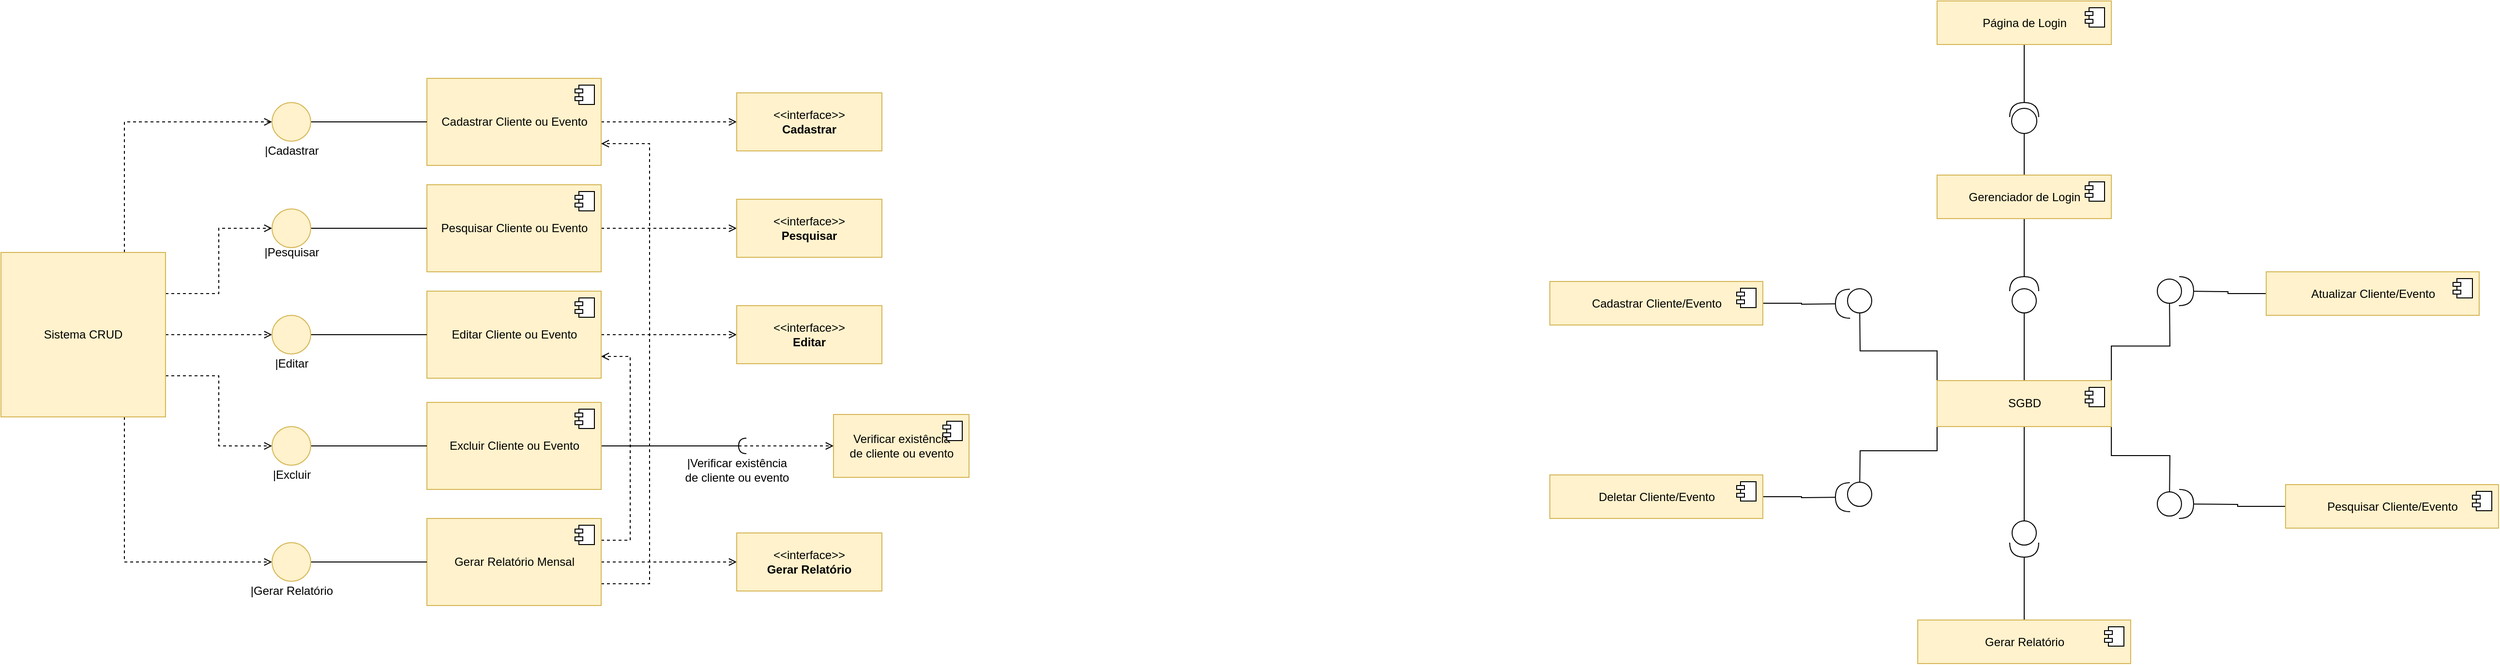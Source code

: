 <mxfile version="16.6.4" type="device"><diagram id="NqOJSUsrtixPWBbFnNDD" name="Page-1"><mxGraphModel dx="1377" dy="764" grid="1" gridSize="10" guides="1" tooltips="1" connect="1" arrows="1" fold="1" page="1" pageScale="1" pageWidth="827" pageHeight="1169" math="0" shadow="0"><root><mxCell id="0"/><mxCell id="1" parent="0"/><mxCell id="I5S00qc6RvP0SXO1JIYr-50" style="edgeStyle=orthogonalEdgeStyle;rounded=0;orthogonalLoop=1;jettySize=auto;html=1;exitX=1;exitY=0.5;exitDx=0;exitDy=0;dashed=1;endArrow=open;endFill=0;" parent="1" source="I5S00qc6RvP0SXO1JIYr-1" edge="1"><mxGeometry relative="1" as="geometry"><mxPoint x="760" y="165" as="targetPoint"/></mxGeometry></mxCell><mxCell id="I5S00qc6RvP0SXO1JIYr-1" value="Cadastrar Cliente ou Evento" style="html=1;dropTarget=0;fillColor=#fff2cc;strokeColor=#d6b656;" parent="1" vertex="1"><mxGeometry x="440" y="120" width="180" height="90" as="geometry"/></mxCell><mxCell id="I5S00qc6RvP0SXO1JIYr-2" value="" style="shape=module;jettyWidth=8;jettyHeight=4;" parent="I5S00qc6RvP0SXO1JIYr-1" vertex="1"><mxGeometry x="1" width="20" height="20" relative="1" as="geometry"><mxPoint x="-27" y="7" as="offset"/></mxGeometry></mxCell><mxCell id="I5S00qc6RvP0SXO1JIYr-52" style="edgeStyle=orthogonalEdgeStyle;rounded=0;orthogonalLoop=1;jettySize=auto;html=1;exitX=1;exitY=0.5;exitDx=0;exitDy=0;dashed=1;endArrow=open;endFill=0;" parent="1" source="I5S00qc6RvP0SXO1JIYr-3" edge="1"><mxGeometry relative="1" as="geometry"><mxPoint x="760" y="385" as="targetPoint"/></mxGeometry></mxCell><mxCell id="I5S00qc6RvP0SXO1JIYr-3" value="Editar Cliente ou Evento" style="html=1;dropTarget=0;fillColor=#fff2cc;strokeColor=#d6b656;" parent="1" vertex="1"><mxGeometry x="440" y="340" width="180" height="90" as="geometry"/></mxCell><mxCell id="I5S00qc6RvP0SXO1JIYr-4" value="" style="shape=module;jettyWidth=8;jettyHeight=4;" parent="I5S00qc6RvP0SXO1JIYr-3" vertex="1"><mxGeometry x="1" width="20" height="20" relative="1" as="geometry"><mxPoint x="-27" y="7" as="offset"/></mxGeometry></mxCell><mxCell id="I5S00qc6RvP0SXO1JIYr-42" style="edgeStyle=orthogonalEdgeStyle;rounded=0;orthogonalLoop=1;jettySize=auto;html=1;exitX=1;exitY=0.25;exitDx=0;exitDy=0;entryX=1;entryY=0.75;entryDx=0;entryDy=0;endArrow=open;endFill=0;dashed=1;" parent="1" source="I5S00qc6RvP0SXO1JIYr-5" target="I5S00qc6RvP0SXO1JIYr-3" edge="1"><mxGeometry relative="1" as="geometry"><Array as="points"><mxPoint x="650" y="598"/><mxPoint x="650" y="408"/></Array></mxGeometry></mxCell><mxCell id="I5S00qc6RvP0SXO1JIYr-44" style="edgeStyle=orthogonalEdgeStyle;rounded=0;orthogonalLoop=1;jettySize=auto;html=1;exitX=1;exitY=0.75;exitDx=0;exitDy=0;entryX=1;entryY=0.75;entryDx=0;entryDy=0;endArrow=open;endFill=0;dashed=1;" parent="1" source="I5S00qc6RvP0SXO1JIYr-5" target="I5S00qc6RvP0SXO1JIYr-1" edge="1"><mxGeometry relative="1" as="geometry"><Array as="points"><mxPoint x="670" y="643"/><mxPoint x="670" y="188"/></Array></mxGeometry></mxCell><mxCell id="I5S00qc6RvP0SXO1JIYr-53" style="edgeStyle=orthogonalEdgeStyle;rounded=0;orthogonalLoop=1;jettySize=auto;html=1;exitX=1;exitY=0.5;exitDx=0;exitDy=0;dashed=1;endArrow=open;endFill=0;" parent="1" source="I5S00qc6RvP0SXO1JIYr-5" edge="1"><mxGeometry relative="1" as="geometry"><mxPoint x="760" y="620" as="targetPoint"/></mxGeometry></mxCell><mxCell id="I5S00qc6RvP0SXO1JIYr-5" value="Gerar Relatório Mensal" style="html=1;dropTarget=0;fillColor=#fff2cc;strokeColor=#d6b656;" parent="1" vertex="1"><mxGeometry x="440" y="575" width="180" height="90" as="geometry"/></mxCell><mxCell id="I5S00qc6RvP0SXO1JIYr-6" value="" style="shape=module;jettyWidth=8;jettyHeight=4;" parent="I5S00qc6RvP0SXO1JIYr-5" vertex="1"><mxGeometry x="1" width="20" height="20" relative="1" as="geometry"><mxPoint x="-27" y="7" as="offset"/></mxGeometry></mxCell><mxCell id="I5S00qc6RvP0SXO1JIYr-47" style="edgeStyle=orthogonalEdgeStyle;rounded=0;orthogonalLoop=1;jettySize=auto;html=1;exitX=1;exitY=0.5;exitDx=0;exitDy=0;endArrow=halfCircle;endFill=0;" parent="1" source="I5S00qc6RvP0SXO1JIYr-7" edge="1"><mxGeometry relative="1" as="geometry"><mxPoint x="770" y="500" as="targetPoint"/></mxGeometry></mxCell><mxCell id="I5S00qc6RvP0SXO1JIYr-7" value="Excluir Cliente ou Evento" style="html=1;dropTarget=0;fillColor=#fff2cc;strokeColor=#d6b656;" parent="1" vertex="1"><mxGeometry x="440" y="455" width="180" height="90" as="geometry"/></mxCell><mxCell id="I5S00qc6RvP0SXO1JIYr-8" value="" style="shape=module;jettyWidth=8;jettyHeight=4;" parent="I5S00qc6RvP0SXO1JIYr-7" vertex="1"><mxGeometry x="1" width="20" height="20" relative="1" as="geometry"><mxPoint x="-27" y="7" as="offset"/></mxGeometry></mxCell><mxCell id="I5S00qc6RvP0SXO1JIYr-51" style="edgeStyle=orthogonalEdgeStyle;rounded=0;orthogonalLoop=1;jettySize=auto;html=1;exitX=1;exitY=0.5;exitDx=0;exitDy=0;dashed=1;endArrow=open;endFill=0;" parent="1" source="I5S00qc6RvP0SXO1JIYr-9" edge="1"><mxGeometry relative="1" as="geometry"><mxPoint x="760" y="275" as="targetPoint"/></mxGeometry></mxCell><mxCell id="I5S00qc6RvP0SXO1JIYr-9" value="Pesquisar Cliente ou Evento" style="html=1;dropTarget=0;fillColor=#fff2cc;strokeColor=#d6b656;" parent="1" vertex="1"><mxGeometry x="440" y="230" width="180" height="90" as="geometry"/></mxCell><mxCell id="I5S00qc6RvP0SXO1JIYr-10" value="" style="shape=module;jettyWidth=8;jettyHeight=4;" parent="I5S00qc6RvP0SXO1JIYr-9" vertex="1"><mxGeometry x="1" width="20" height="20" relative="1" as="geometry"><mxPoint x="-27" y="7" as="offset"/></mxGeometry></mxCell><mxCell id="I5S00qc6RvP0SXO1JIYr-24" style="edgeStyle=orthogonalEdgeStyle;rounded=0;orthogonalLoop=1;jettySize=auto;html=1;exitX=0.75;exitY=0;exitDx=0;exitDy=0;entryX=0;entryY=0.5;entryDx=0;entryDy=0;endArrow=open;endFill=0;dashed=1;" parent="1" source="I5S00qc6RvP0SXO1JIYr-11" target="I5S00qc6RvP0SXO1JIYr-13" edge="1"><mxGeometry relative="1" as="geometry"/></mxCell><mxCell id="I5S00qc6RvP0SXO1JIYr-25" style="edgeStyle=orthogonalEdgeStyle;rounded=0;orthogonalLoop=1;jettySize=auto;html=1;exitX=1;exitY=0.25;exitDx=0;exitDy=0;entryX=0;entryY=0.5;entryDx=0;entryDy=0;endArrow=open;endFill=0;dashed=1;" parent="1" source="I5S00qc6RvP0SXO1JIYr-11" target="I5S00qc6RvP0SXO1JIYr-12" edge="1"><mxGeometry relative="1" as="geometry"/></mxCell><mxCell id="I5S00qc6RvP0SXO1JIYr-26" style="edgeStyle=orthogonalEdgeStyle;rounded=0;orthogonalLoop=1;jettySize=auto;html=1;exitX=1;exitY=0.5;exitDx=0;exitDy=0;entryX=0;entryY=0.5;entryDx=0;entryDy=0;endArrow=open;endFill=0;dashed=1;" parent="1" source="I5S00qc6RvP0SXO1JIYr-11" target="I5S00qc6RvP0SXO1JIYr-14" edge="1"><mxGeometry relative="1" as="geometry"/></mxCell><mxCell id="I5S00qc6RvP0SXO1JIYr-27" style="edgeStyle=orthogonalEdgeStyle;rounded=0;orthogonalLoop=1;jettySize=auto;html=1;exitX=1;exitY=0.75;exitDx=0;exitDy=0;entryX=0;entryY=0.5;entryDx=0;entryDy=0;endArrow=open;endFill=0;dashed=1;" parent="1" source="I5S00qc6RvP0SXO1JIYr-11" target="I5S00qc6RvP0SXO1JIYr-15" edge="1"><mxGeometry relative="1" as="geometry"/></mxCell><mxCell id="I5S00qc6RvP0SXO1JIYr-28" style="edgeStyle=orthogonalEdgeStyle;rounded=0;orthogonalLoop=1;jettySize=auto;html=1;exitX=0.75;exitY=1;exitDx=0;exitDy=0;entryX=0;entryY=0.5;entryDx=0;entryDy=0;endArrow=open;endFill=0;dashed=1;" parent="1" source="I5S00qc6RvP0SXO1JIYr-11" target="I5S00qc6RvP0SXO1JIYr-16" edge="1"><mxGeometry relative="1" as="geometry"/></mxCell><mxCell id="I5S00qc6RvP0SXO1JIYr-11" value="Sistema CRUD" style="whiteSpace=wrap;html=1;aspect=fixed;fillColor=#fff2cc;strokeColor=#d6b656;" parent="1" vertex="1"><mxGeometry y="300" width="170" height="170" as="geometry"/></mxCell><mxCell id="I5S00qc6RvP0SXO1JIYr-34" style="edgeStyle=orthogonalEdgeStyle;rounded=0;orthogonalLoop=1;jettySize=auto;html=1;exitX=1;exitY=0.5;exitDx=0;exitDy=0;entryX=0;entryY=0.5;entryDx=0;entryDy=0;endArrow=none;endFill=0;" parent="1" source="I5S00qc6RvP0SXO1JIYr-12" target="I5S00qc6RvP0SXO1JIYr-9" edge="1"><mxGeometry relative="1" as="geometry"/></mxCell><mxCell id="I5S00qc6RvP0SXO1JIYr-12" value="" style="ellipse;whiteSpace=wrap;html=1;aspect=fixed;fillColor=#fff2cc;strokeColor=#d6b656;" parent="1" vertex="1"><mxGeometry x="280" y="255" width="40" height="40" as="geometry"/></mxCell><mxCell id="I5S00qc6RvP0SXO1JIYr-33" style="edgeStyle=orthogonalEdgeStyle;rounded=0;orthogonalLoop=1;jettySize=auto;html=1;exitX=1;exitY=0.5;exitDx=0;exitDy=0;entryX=0;entryY=0.5;entryDx=0;entryDy=0;endArrow=none;endFill=0;" parent="1" source="I5S00qc6RvP0SXO1JIYr-13" target="I5S00qc6RvP0SXO1JIYr-1" edge="1"><mxGeometry relative="1" as="geometry"/></mxCell><mxCell id="I5S00qc6RvP0SXO1JIYr-13" value="" style="ellipse;whiteSpace=wrap;html=1;aspect=fixed;fillColor=#fff2cc;strokeColor=#d6b656;" parent="1" vertex="1"><mxGeometry x="280" y="145" width="40" height="40" as="geometry"/></mxCell><mxCell id="I5S00qc6RvP0SXO1JIYr-35" style="edgeStyle=orthogonalEdgeStyle;rounded=0;orthogonalLoop=1;jettySize=auto;html=1;exitX=1;exitY=0.5;exitDx=0;exitDy=0;entryX=0;entryY=0.5;entryDx=0;entryDy=0;endArrow=none;endFill=0;" parent="1" source="I5S00qc6RvP0SXO1JIYr-14" target="I5S00qc6RvP0SXO1JIYr-3" edge="1"><mxGeometry relative="1" as="geometry"/></mxCell><mxCell id="I5S00qc6RvP0SXO1JIYr-14" value="" style="ellipse;whiteSpace=wrap;html=1;aspect=fixed;fillColor=#fff2cc;strokeColor=#d6b656;" parent="1" vertex="1"><mxGeometry x="280" y="365" width="40" height="40" as="geometry"/></mxCell><mxCell id="I5S00qc6RvP0SXO1JIYr-36" style="edgeStyle=orthogonalEdgeStyle;rounded=0;orthogonalLoop=1;jettySize=auto;html=1;exitX=1;exitY=0.5;exitDx=0;exitDy=0;entryX=0;entryY=0.5;entryDx=0;entryDy=0;endArrow=none;endFill=0;" parent="1" source="I5S00qc6RvP0SXO1JIYr-15" target="I5S00qc6RvP0SXO1JIYr-7" edge="1"><mxGeometry relative="1" as="geometry"/></mxCell><mxCell id="I5S00qc6RvP0SXO1JIYr-15" value="" style="ellipse;whiteSpace=wrap;html=1;aspect=fixed;fillColor=#fff2cc;strokeColor=#d6b656;" parent="1" vertex="1"><mxGeometry x="280" y="480" width="40" height="40" as="geometry"/></mxCell><mxCell id="I5S00qc6RvP0SXO1JIYr-38" style="edgeStyle=orthogonalEdgeStyle;rounded=0;orthogonalLoop=1;jettySize=auto;html=1;exitX=1;exitY=0.5;exitDx=0;exitDy=0;entryX=0;entryY=0.5;entryDx=0;entryDy=0;endArrow=none;endFill=0;" parent="1" source="I5S00qc6RvP0SXO1JIYr-16" target="I5S00qc6RvP0SXO1JIYr-5" edge="1"><mxGeometry relative="1" as="geometry"/></mxCell><mxCell id="I5S00qc6RvP0SXO1JIYr-16" value="" style="ellipse;whiteSpace=wrap;html=1;aspect=fixed;fillColor=#fff2cc;strokeColor=#d6b656;" parent="1" vertex="1"><mxGeometry x="280" y="600" width="40" height="40" as="geometry"/></mxCell><mxCell id="I5S00qc6RvP0SXO1JIYr-17" value="|Cadastrar" style="text;html=1;align=center;verticalAlign=middle;resizable=0;points=[];autosize=1;strokeColor=none;fillColor=none;" parent="1" vertex="1"><mxGeometry x="265" y="185" width="70" height="20" as="geometry"/></mxCell><mxCell id="I5S00qc6RvP0SXO1JIYr-18" value="|Pesquisar" style="text;html=1;align=center;verticalAlign=middle;resizable=0;points=[];autosize=1;strokeColor=none;fillColor=none;" parent="1" vertex="1"><mxGeometry x="265" y="290" width="70" height="20" as="geometry"/></mxCell><mxCell id="I5S00qc6RvP0SXO1JIYr-19" value="|Editar" style="text;html=1;align=center;verticalAlign=middle;resizable=0;points=[];autosize=1;strokeColor=none;fillColor=none;" parent="1" vertex="1"><mxGeometry x="275" y="405" width="50" height="20" as="geometry"/></mxCell><mxCell id="I5S00qc6RvP0SXO1JIYr-21" value="|Excluir" style="text;html=1;align=center;verticalAlign=middle;resizable=0;points=[];autosize=1;strokeColor=none;fillColor=none;" parent="1" vertex="1"><mxGeometry x="275" y="520" width="50" height="20" as="geometry"/></mxCell><mxCell id="I5S00qc6RvP0SXO1JIYr-22" value="|Gerar Relatório" style="text;html=1;align=center;verticalAlign=middle;resizable=0;points=[];autosize=1;strokeColor=none;fillColor=none;" parent="1" vertex="1"><mxGeometry x="250" y="640" width="100" height="20" as="geometry"/></mxCell><mxCell id="I5S00qc6RvP0SXO1JIYr-45" value="Verificar existência &lt;br&gt;de cliente ou evento" style="html=1;dropTarget=0;fillColor=#fff2cc;strokeColor=#d6b656;" parent="1" vertex="1"><mxGeometry x="860" y="467.5" width="140" height="65" as="geometry"/></mxCell><mxCell id="I5S00qc6RvP0SXO1JIYr-46" value="" style="shape=module;jettyWidth=8;jettyHeight=4;" parent="I5S00qc6RvP0SXO1JIYr-45" vertex="1"><mxGeometry x="1" width="20" height="20" relative="1" as="geometry"><mxPoint x="-27" y="7" as="offset"/></mxGeometry></mxCell><mxCell id="I5S00qc6RvP0SXO1JIYr-48" value="" style="endArrow=open;html=1;rounded=0;endFill=0;dashed=1;entryX=0;entryY=0.5;entryDx=0;entryDy=0;" parent="1" target="I5S00qc6RvP0SXO1JIYr-45" edge="1"><mxGeometry width="50" height="50" relative="1" as="geometry"><mxPoint x="720" y="500" as="sourcePoint"/><mxPoint x="770" y="455" as="targetPoint"/></mxGeometry></mxCell><mxCell id="I5S00qc6RvP0SXO1JIYr-49" value="|Verificar existência&lt;br&gt;de cliente ou evento" style="text;html=1;align=center;verticalAlign=middle;resizable=0;points=[];autosize=1;strokeColor=none;fillColor=none;" parent="1" vertex="1"><mxGeometry x="700" y="510" width="120" height="30" as="geometry"/></mxCell><mxCell id="I5S00qc6RvP0SXO1JIYr-54" value="&lt;span&gt;&amp;lt;&amp;lt;interface&amp;gt;&amp;gt;&lt;br&gt;&lt;b&gt;Editar&lt;/b&gt;&lt;br&gt;&lt;/span&gt;" style="rounded=0;whiteSpace=wrap;html=1;fillColor=#fff2cc;strokeColor=#d6b656;" parent="1" vertex="1"><mxGeometry x="760" y="355" width="150" height="60" as="geometry"/></mxCell><mxCell id="I5S00qc6RvP0SXO1JIYr-55" value="&lt;span&gt;&amp;lt;&amp;lt;interface&amp;gt;&amp;gt;&lt;br&gt;&lt;b&gt;Pesquisar&lt;/b&gt;&lt;br&gt;&lt;/span&gt;" style="rounded=0;whiteSpace=wrap;html=1;fillColor=#fff2cc;strokeColor=#d6b656;" parent="1" vertex="1"><mxGeometry x="760" y="245" width="150" height="60" as="geometry"/></mxCell><mxCell id="I5S00qc6RvP0SXO1JIYr-56" value="&amp;lt;&amp;lt;interface&amp;gt;&amp;gt;&lt;br&gt;&lt;b&gt;Cadastrar&lt;/b&gt;" style="rounded=0;whiteSpace=wrap;html=1;fillColor=#fff2cc;strokeColor=#d6b656;" parent="1" vertex="1"><mxGeometry x="760" y="135" width="150" height="60" as="geometry"/></mxCell><mxCell id="I5S00qc6RvP0SXO1JIYr-57" value="&lt;span&gt;&amp;lt;&amp;lt;interface&amp;gt;&amp;gt;&lt;br&gt;&lt;b&gt;Gerar Relatório&lt;/b&gt;&lt;br&gt;&lt;/span&gt;" style="rounded=0;whiteSpace=wrap;html=1;fillColor=#fff2cc;strokeColor=#d6b656;" parent="1" vertex="1"><mxGeometry x="760" y="590" width="150" height="60" as="geometry"/></mxCell><mxCell id="kIVoWJO5QsRD8CcvvGFk-33" style="edgeStyle=orthogonalEdgeStyle;rounded=0;orthogonalLoop=1;jettySize=auto;html=1;exitX=0.5;exitY=1;exitDx=0;exitDy=0;fontSize=20;endArrow=halfCircle;endFill=0;endSize=13;" edge="1" parent="1" source="kIVoWJO5QsRD8CcvvGFk-3"><mxGeometry relative="1" as="geometry"><mxPoint x="2090" y="160" as="targetPoint"/></mxGeometry></mxCell><mxCell id="kIVoWJO5QsRD8CcvvGFk-3" value="Página de Login" style="html=1;dropTarget=0;fillColor=#fff2cc;strokeColor=#d6b656;" vertex="1" parent="1"><mxGeometry x="2000" y="40" width="180" height="45" as="geometry"/></mxCell><mxCell id="kIVoWJO5QsRD8CcvvGFk-4" value="" style="shape=module;jettyWidth=8;jettyHeight=4;" vertex="1" parent="kIVoWJO5QsRD8CcvvGFk-3"><mxGeometry x="1" width="20" height="20" relative="1" as="geometry"><mxPoint x="-27" y="7" as="offset"/></mxGeometry></mxCell><mxCell id="kIVoWJO5QsRD8CcvvGFk-21" style="edgeStyle=orthogonalEdgeStyle;rounded=0;orthogonalLoop=1;jettySize=auto;html=1;exitX=0.5;exitY=0;exitDx=0;exitDy=0;fontSize=20;endArrow=oval;endFill=0;endSize=25;" edge="1" parent="1" source="kIVoWJO5QsRD8CcvvGFk-5"><mxGeometry relative="1" as="geometry"><mxPoint x="2090" y="350" as="targetPoint"/></mxGeometry></mxCell><mxCell id="kIVoWJO5QsRD8CcvvGFk-22" style="edgeStyle=orthogonalEdgeStyle;rounded=0;orthogonalLoop=1;jettySize=auto;html=1;exitX=1;exitY=0;exitDx=0;exitDy=0;fontSize=20;endArrow=oval;endFill=0;endSize=25;" edge="1" parent="1" source="kIVoWJO5QsRD8CcvvGFk-5"><mxGeometry relative="1" as="geometry"><mxPoint x="2240" y="340" as="targetPoint"/></mxGeometry></mxCell><mxCell id="kIVoWJO5QsRD8CcvvGFk-23" style="edgeStyle=orthogonalEdgeStyle;rounded=0;orthogonalLoop=1;jettySize=auto;html=1;exitX=1;exitY=1;exitDx=0;exitDy=0;fontSize=20;endArrow=oval;endFill=0;endSize=25;" edge="1" parent="1" source="kIVoWJO5QsRD8CcvvGFk-5"><mxGeometry relative="1" as="geometry"><mxPoint x="2240" y="560" as="targetPoint"/></mxGeometry></mxCell><mxCell id="kIVoWJO5QsRD8CcvvGFk-24" style="edgeStyle=orthogonalEdgeStyle;rounded=0;orthogonalLoop=1;jettySize=auto;html=1;exitX=0.5;exitY=1;exitDx=0;exitDy=0;fontSize=20;endArrow=oval;endFill=0;endSize=25;" edge="1" parent="1" source="kIVoWJO5QsRD8CcvvGFk-5"><mxGeometry relative="1" as="geometry"><mxPoint x="2090" y="590" as="targetPoint"/></mxGeometry></mxCell><mxCell id="kIVoWJO5QsRD8CcvvGFk-25" style="edgeStyle=orthogonalEdgeStyle;rounded=0;orthogonalLoop=1;jettySize=auto;html=1;exitX=0;exitY=1;exitDx=0;exitDy=0;fontSize=20;endArrow=oval;endFill=0;endSize=25;" edge="1" parent="1" source="kIVoWJO5QsRD8CcvvGFk-5"><mxGeometry relative="1" as="geometry"><mxPoint x="1920" y="550" as="targetPoint"/></mxGeometry></mxCell><mxCell id="kIVoWJO5QsRD8CcvvGFk-26" style="edgeStyle=orthogonalEdgeStyle;rounded=0;orthogonalLoop=1;jettySize=auto;html=1;exitX=0;exitY=0;exitDx=0;exitDy=0;fontSize=20;endArrow=oval;endFill=0;endSize=25;" edge="1" parent="1" source="kIVoWJO5QsRD8CcvvGFk-5"><mxGeometry relative="1" as="geometry"><mxPoint x="1920" y="350" as="targetPoint"/></mxGeometry></mxCell><mxCell id="kIVoWJO5QsRD8CcvvGFk-5" value="SGBD" style="html=1;dropTarget=0;fillColor=#fff2cc;strokeColor=#d6b656;" vertex="1" parent="1"><mxGeometry x="2000" y="432.5" width="180" height="47.5" as="geometry"/></mxCell><mxCell id="kIVoWJO5QsRD8CcvvGFk-6" value="" style="shape=module;jettyWidth=8;jettyHeight=4;" vertex="1" parent="kIVoWJO5QsRD8CcvvGFk-5"><mxGeometry x="1" width="20" height="20" relative="1" as="geometry"><mxPoint x="-27" y="7" as="offset"/></mxGeometry></mxCell><mxCell id="kIVoWJO5QsRD8CcvvGFk-32" style="edgeStyle=orthogonalEdgeStyle;rounded=0;orthogonalLoop=1;jettySize=auto;html=1;exitX=0.5;exitY=1;exitDx=0;exitDy=0;fontSize=20;endArrow=halfCircle;endFill=0;endSize=13;" edge="1" parent="1" source="kIVoWJO5QsRD8CcvvGFk-9"><mxGeometry relative="1" as="geometry"><mxPoint x="2090" y="340" as="targetPoint"/></mxGeometry></mxCell><mxCell id="kIVoWJO5QsRD8CcvvGFk-36" style="edgeStyle=orthogonalEdgeStyle;rounded=0;orthogonalLoop=1;jettySize=auto;html=1;exitX=0.5;exitY=0;exitDx=0;exitDy=0;fontSize=20;endArrow=circle;endFill=0;startSize=11;endSize=12;" edge="1" parent="1" source="kIVoWJO5QsRD8CcvvGFk-9"><mxGeometry relative="1" as="geometry"><mxPoint x="2090" y="150" as="targetPoint"/></mxGeometry></mxCell><mxCell id="kIVoWJO5QsRD8CcvvGFk-9" value="Gerenciador de Login" style="html=1;dropTarget=0;fillColor=#fff2cc;strokeColor=#d6b656;" vertex="1" parent="1"><mxGeometry x="2000" y="220" width="180" height="45" as="geometry"/></mxCell><mxCell id="kIVoWJO5QsRD8CcvvGFk-10" value="" style="shape=module;jettyWidth=8;jettyHeight=4;" vertex="1" parent="kIVoWJO5QsRD8CcvvGFk-9"><mxGeometry x="1" width="20" height="20" relative="1" as="geometry"><mxPoint x="-27" y="7" as="offset"/></mxGeometry></mxCell><mxCell id="kIVoWJO5QsRD8CcvvGFk-31" style="edgeStyle=orthogonalEdgeStyle;rounded=0;orthogonalLoop=1;jettySize=auto;html=1;exitX=1;exitY=0.5;exitDx=0;exitDy=0;fontSize=20;endArrow=halfCircle;endFill=0;endSize=13;" edge="1" parent="1" source="kIVoWJO5QsRD8CcvvGFk-11"><mxGeometry relative="1" as="geometry"><mxPoint x="1910" y="353" as="targetPoint"/></mxGeometry></mxCell><mxCell id="kIVoWJO5QsRD8CcvvGFk-11" value="Cadastrar Cliente/Evento" style="html=1;dropTarget=0;fillColor=#fff2cc;strokeColor=#d6b656;" vertex="1" parent="1"><mxGeometry x="1600" y="330" width="220" height="45" as="geometry"/></mxCell><mxCell id="kIVoWJO5QsRD8CcvvGFk-12" value="" style="shape=module;jettyWidth=8;jettyHeight=4;" vertex="1" parent="kIVoWJO5QsRD8CcvvGFk-11"><mxGeometry x="1" width="20" height="20" relative="1" as="geometry"><mxPoint x="-27" y="7" as="offset"/></mxGeometry></mxCell><mxCell id="kIVoWJO5QsRD8CcvvGFk-28" style="edgeStyle=orthogonalEdgeStyle;rounded=0;orthogonalLoop=1;jettySize=auto;html=1;exitX=0;exitY=0.5;exitDx=0;exitDy=0;fontSize=20;endArrow=halfCircle;endFill=0;endSize=13;" edge="1" parent="1" source="kIVoWJO5QsRD8CcvvGFk-13"><mxGeometry relative="1" as="geometry"><mxPoint x="2250" y="560" as="targetPoint"/></mxGeometry></mxCell><mxCell id="kIVoWJO5QsRD8CcvvGFk-13" value="Pesquisar Cliente/Evento" style="html=1;dropTarget=0;fillColor=#fff2cc;strokeColor=#d6b656;" vertex="1" parent="1"><mxGeometry x="2360" y="540" width="220" height="45" as="geometry"/></mxCell><mxCell id="kIVoWJO5QsRD8CcvvGFk-14" value="" style="shape=module;jettyWidth=8;jettyHeight=4;" vertex="1" parent="kIVoWJO5QsRD8CcvvGFk-13"><mxGeometry x="1" width="20" height="20" relative="1" as="geometry"><mxPoint x="-27" y="7" as="offset"/></mxGeometry></mxCell><mxCell id="kIVoWJO5QsRD8CcvvGFk-27" style="edgeStyle=orthogonalEdgeStyle;rounded=0;orthogonalLoop=1;jettySize=auto;html=1;exitX=0;exitY=0.5;exitDx=0;exitDy=0;fontSize=20;endArrow=halfCircle;endFill=0;endSize=13;" edge="1" parent="1" source="kIVoWJO5QsRD8CcvvGFk-15"><mxGeometry relative="1" as="geometry"><mxPoint x="2250" y="340" as="targetPoint"/></mxGeometry></mxCell><mxCell id="kIVoWJO5QsRD8CcvvGFk-15" value="Atualizar Cliente/Evento" style="html=1;dropTarget=0;fillColor=#fff2cc;strokeColor=#d6b656;" vertex="1" parent="1"><mxGeometry x="2340" y="320" width="220" height="45" as="geometry"/></mxCell><mxCell id="kIVoWJO5QsRD8CcvvGFk-16" value="" style="shape=module;jettyWidth=8;jettyHeight=4;" vertex="1" parent="kIVoWJO5QsRD8CcvvGFk-15"><mxGeometry x="1" width="20" height="20" relative="1" as="geometry"><mxPoint x="-27" y="7" as="offset"/></mxGeometry></mxCell><mxCell id="kIVoWJO5QsRD8CcvvGFk-30" style="edgeStyle=orthogonalEdgeStyle;rounded=0;orthogonalLoop=1;jettySize=auto;html=1;exitX=1;exitY=0.5;exitDx=0;exitDy=0;fontSize=20;endArrow=halfCircle;endFill=0;endSize=13;" edge="1" parent="1" source="kIVoWJO5QsRD8CcvvGFk-17"><mxGeometry relative="1" as="geometry"><mxPoint x="1910" y="553" as="targetPoint"/></mxGeometry></mxCell><mxCell id="kIVoWJO5QsRD8CcvvGFk-17" value="Deletar Cliente/Evento" style="html=1;dropTarget=0;fillColor=#fff2cc;strokeColor=#d6b656;" vertex="1" parent="1"><mxGeometry x="1600" y="530" width="220" height="45" as="geometry"/></mxCell><mxCell id="kIVoWJO5QsRD8CcvvGFk-18" value="" style="shape=module;jettyWidth=8;jettyHeight=4;" vertex="1" parent="kIVoWJO5QsRD8CcvvGFk-17"><mxGeometry x="1" width="20" height="20" relative="1" as="geometry"><mxPoint x="-27" y="7" as="offset"/></mxGeometry></mxCell><mxCell id="kIVoWJO5QsRD8CcvvGFk-29" style="edgeStyle=orthogonalEdgeStyle;rounded=0;orthogonalLoop=1;jettySize=auto;html=1;exitX=0.5;exitY=0;exitDx=0;exitDy=0;fontSize=20;endArrow=halfCircle;endFill=0;endSize=13;" edge="1" parent="1" source="kIVoWJO5QsRD8CcvvGFk-19"><mxGeometry relative="1" as="geometry"><mxPoint x="2090" y="600" as="targetPoint"/></mxGeometry></mxCell><mxCell id="kIVoWJO5QsRD8CcvvGFk-19" value="Gerar Relatório" style="html=1;dropTarget=0;fillColor=#fff2cc;strokeColor=#d6b656;" vertex="1" parent="1"><mxGeometry x="1980" y="680" width="220" height="45" as="geometry"/></mxCell><mxCell id="kIVoWJO5QsRD8CcvvGFk-20" value="" style="shape=module;jettyWidth=8;jettyHeight=4;" vertex="1" parent="kIVoWJO5QsRD8CcvvGFk-19"><mxGeometry x="1" width="20" height="20" relative="1" as="geometry"><mxPoint x="-27" y="7" as="offset"/></mxGeometry></mxCell></root></mxGraphModel></diagram></mxfile>